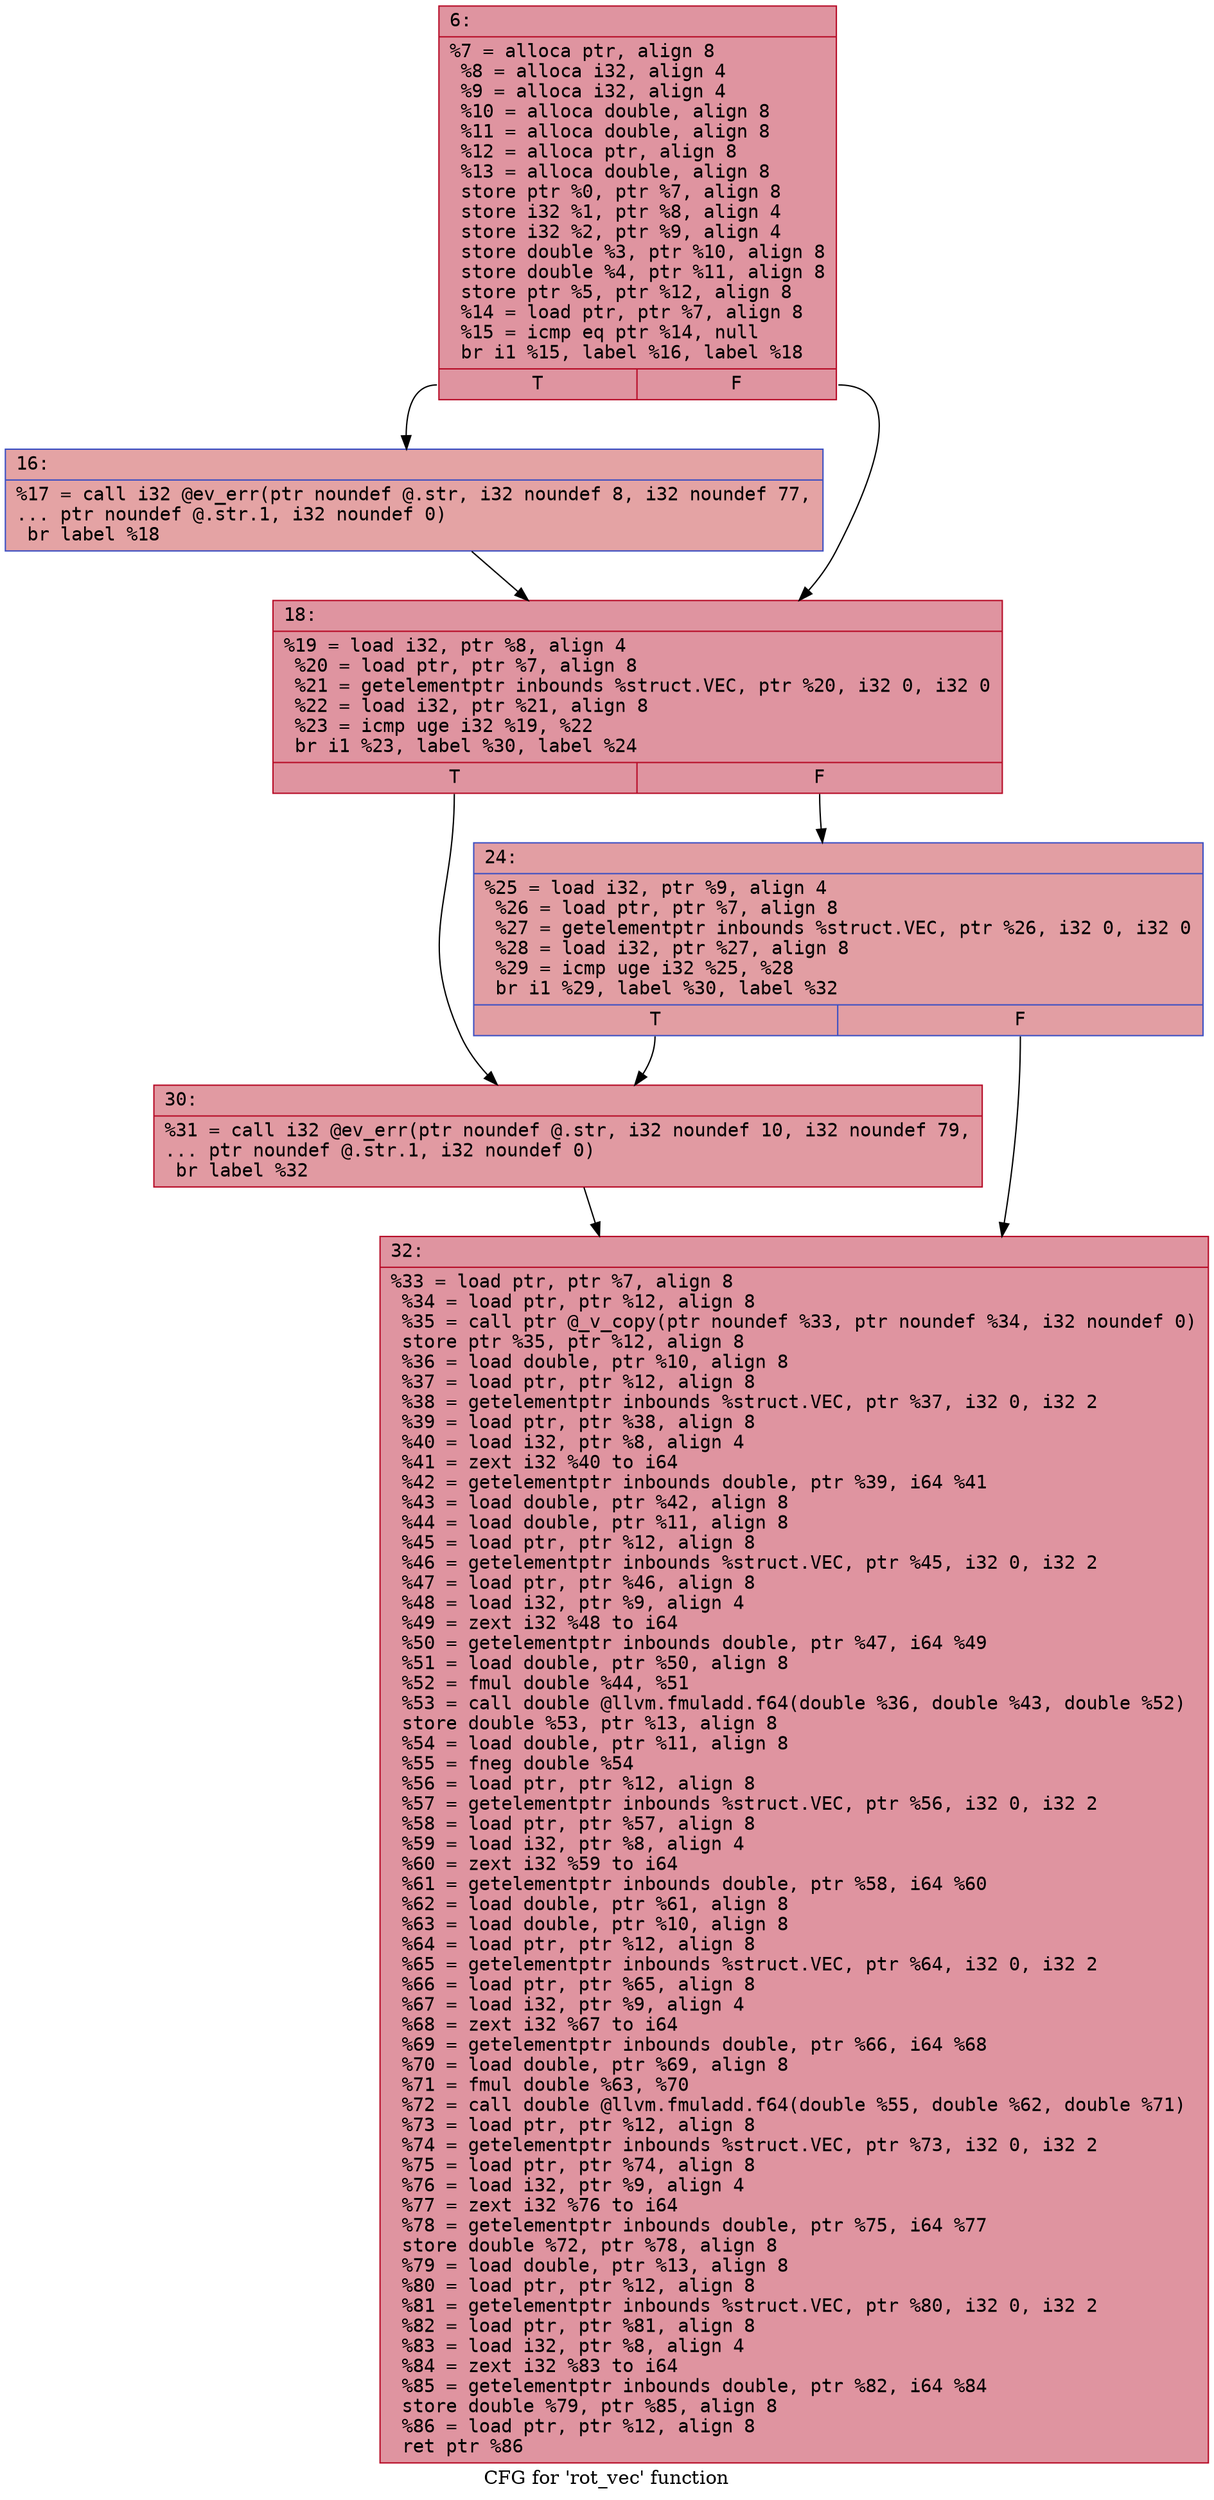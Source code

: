 digraph "CFG for 'rot_vec' function" {
	label="CFG for 'rot_vec' function";

	Node0x60000316a030 [shape=record,color="#b70d28ff", style=filled, fillcolor="#b70d2870" fontname="Courier",label="{6:\l|  %7 = alloca ptr, align 8\l  %8 = alloca i32, align 4\l  %9 = alloca i32, align 4\l  %10 = alloca double, align 8\l  %11 = alloca double, align 8\l  %12 = alloca ptr, align 8\l  %13 = alloca double, align 8\l  store ptr %0, ptr %7, align 8\l  store i32 %1, ptr %8, align 4\l  store i32 %2, ptr %9, align 4\l  store double %3, ptr %10, align 8\l  store double %4, ptr %11, align 8\l  store ptr %5, ptr %12, align 8\l  %14 = load ptr, ptr %7, align 8\l  %15 = icmp eq ptr %14, null\l  br i1 %15, label %16, label %18\l|{<s0>T|<s1>F}}"];
	Node0x60000316a030:s0 -> Node0x60000316a080[tooltip="6 -> 16\nProbability 37.50%" ];
	Node0x60000316a030:s1 -> Node0x60000316a0d0[tooltip="6 -> 18\nProbability 62.50%" ];
	Node0x60000316a080 [shape=record,color="#3d50c3ff", style=filled, fillcolor="#c32e3170" fontname="Courier",label="{16:\l|  %17 = call i32 @ev_err(ptr noundef @.str, i32 noundef 8, i32 noundef 77,\l... ptr noundef @.str.1, i32 noundef 0)\l  br label %18\l}"];
	Node0x60000316a080 -> Node0x60000316a0d0[tooltip="16 -> 18\nProbability 100.00%" ];
	Node0x60000316a0d0 [shape=record,color="#b70d28ff", style=filled, fillcolor="#b70d2870" fontname="Courier",label="{18:\l|  %19 = load i32, ptr %8, align 4\l  %20 = load ptr, ptr %7, align 8\l  %21 = getelementptr inbounds %struct.VEC, ptr %20, i32 0, i32 0\l  %22 = load i32, ptr %21, align 8\l  %23 = icmp uge i32 %19, %22\l  br i1 %23, label %30, label %24\l|{<s0>T|<s1>F}}"];
	Node0x60000316a0d0:s0 -> Node0x60000316a170[tooltip="18 -> 30\nProbability 50.00%" ];
	Node0x60000316a0d0:s1 -> Node0x60000316a120[tooltip="18 -> 24\nProbability 50.00%" ];
	Node0x60000316a120 [shape=record,color="#3d50c3ff", style=filled, fillcolor="#be242e70" fontname="Courier",label="{24:\l|  %25 = load i32, ptr %9, align 4\l  %26 = load ptr, ptr %7, align 8\l  %27 = getelementptr inbounds %struct.VEC, ptr %26, i32 0, i32 0\l  %28 = load i32, ptr %27, align 8\l  %29 = icmp uge i32 %25, %28\l  br i1 %29, label %30, label %32\l|{<s0>T|<s1>F}}"];
	Node0x60000316a120:s0 -> Node0x60000316a170[tooltip="24 -> 30\nProbability 50.00%" ];
	Node0x60000316a120:s1 -> Node0x60000316a1c0[tooltip="24 -> 32\nProbability 50.00%" ];
	Node0x60000316a170 [shape=record,color="#b70d28ff", style=filled, fillcolor="#bb1b2c70" fontname="Courier",label="{30:\l|  %31 = call i32 @ev_err(ptr noundef @.str, i32 noundef 10, i32 noundef 79,\l... ptr noundef @.str.1, i32 noundef 0)\l  br label %32\l}"];
	Node0x60000316a170 -> Node0x60000316a1c0[tooltip="30 -> 32\nProbability 100.00%" ];
	Node0x60000316a1c0 [shape=record,color="#b70d28ff", style=filled, fillcolor="#b70d2870" fontname="Courier",label="{32:\l|  %33 = load ptr, ptr %7, align 8\l  %34 = load ptr, ptr %12, align 8\l  %35 = call ptr @_v_copy(ptr noundef %33, ptr noundef %34, i32 noundef 0)\l  store ptr %35, ptr %12, align 8\l  %36 = load double, ptr %10, align 8\l  %37 = load ptr, ptr %12, align 8\l  %38 = getelementptr inbounds %struct.VEC, ptr %37, i32 0, i32 2\l  %39 = load ptr, ptr %38, align 8\l  %40 = load i32, ptr %8, align 4\l  %41 = zext i32 %40 to i64\l  %42 = getelementptr inbounds double, ptr %39, i64 %41\l  %43 = load double, ptr %42, align 8\l  %44 = load double, ptr %11, align 8\l  %45 = load ptr, ptr %12, align 8\l  %46 = getelementptr inbounds %struct.VEC, ptr %45, i32 0, i32 2\l  %47 = load ptr, ptr %46, align 8\l  %48 = load i32, ptr %9, align 4\l  %49 = zext i32 %48 to i64\l  %50 = getelementptr inbounds double, ptr %47, i64 %49\l  %51 = load double, ptr %50, align 8\l  %52 = fmul double %44, %51\l  %53 = call double @llvm.fmuladd.f64(double %36, double %43, double %52)\l  store double %53, ptr %13, align 8\l  %54 = load double, ptr %11, align 8\l  %55 = fneg double %54\l  %56 = load ptr, ptr %12, align 8\l  %57 = getelementptr inbounds %struct.VEC, ptr %56, i32 0, i32 2\l  %58 = load ptr, ptr %57, align 8\l  %59 = load i32, ptr %8, align 4\l  %60 = zext i32 %59 to i64\l  %61 = getelementptr inbounds double, ptr %58, i64 %60\l  %62 = load double, ptr %61, align 8\l  %63 = load double, ptr %10, align 8\l  %64 = load ptr, ptr %12, align 8\l  %65 = getelementptr inbounds %struct.VEC, ptr %64, i32 0, i32 2\l  %66 = load ptr, ptr %65, align 8\l  %67 = load i32, ptr %9, align 4\l  %68 = zext i32 %67 to i64\l  %69 = getelementptr inbounds double, ptr %66, i64 %68\l  %70 = load double, ptr %69, align 8\l  %71 = fmul double %63, %70\l  %72 = call double @llvm.fmuladd.f64(double %55, double %62, double %71)\l  %73 = load ptr, ptr %12, align 8\l  %74 = getelementptr inbounds %struct.VEC, ptr %73, i32 0, i32 2\l  %75 = load ptr, ptr %74, align 8\l  %76 = load i32, ptr %9, align 4\l  %77 = zext i32 %76 to i64\l  %78 = getelementptr inbounds double, ptr %75, i64 %77\l  store double %72, ptr %78, align 8\l  %79 = load double, ptr %13, align 8\l  %80 = load ptr, ptr %12, align 8\l  %81 = getelementptr inbounds %struct.VEC, ptr %80, i32 0, i32 2\l  %82 = load ptr, ptr %81, align 8\l  %83 = load i32, ptr %8, align 4\l  %84 = zext i32 %83 to i64\l  %85 = getelementptr inbounds double, ptr %82, i64 %84\l  store double %79, ptr %85, align 8\l  %86 = load ptr, ptr %12, align 8\l  ret ptr %86\l}"];
}
